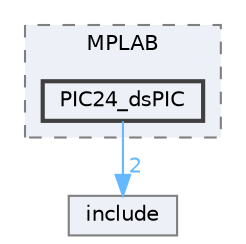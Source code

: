digraph "D:/Projects/Raspberrypi_pico/pico_freertos_final/freertos_pico2/pico_freertos/FreeRTOS-Kernel/portable/MPLAB/PIC24_dsPIC"
{
 // LATEX_PDF_SIZE
  bgcolor="transparent";
  edge [fontname=Helvetica,fontsize=10,labelfontname=Helvetica,labelfontsize=10];
  node [fontname=Helvetica,fontsize=10,shape=box,height=0.2,width=0.4];
  compound=true
  subgraph clusterdir_7c52978c89e9f30ed23d783e5fa764cc {
    graph [ bgcolor="#edf0f7", pencolor="grey50", label="MPLAB", fontname=Helvetica,fontsize=10 style="filled,dashed", URL="dir_7c52978c89e9f30ed23d783e5fa764cc.html",tooltip=""]
  dir_c1fd2a0d748dd6d9ef2a57df31281c38 [label="PIC24_dsPIC", fillcolor="#edf0f7", color="grey25", style="filled,bold", URL="dir_c1fd2a0d748dd6d9ef2a57df31281c38.html",tooltip=""];
  }
  dir_c69ece34c3f150cb2c6f1098178b172a [label="include", fillcolor="#edf0f7", color="grey50", style="filled", URL="dir_c69ece34c3f150cb2c6f1098178b172a.html",tooltip=""];
  dir_c1fd2a0d748dd6d9ef2a57df31281c38->dir_c69ece34c3f150cb2c6f1098178b172a [headlabel="2", labeldistance=1.5 headhref="dir_000178_000125.html" href="dir_000178_000125.html" color="steelblue1" fontcolor="steelblue1"];
}
